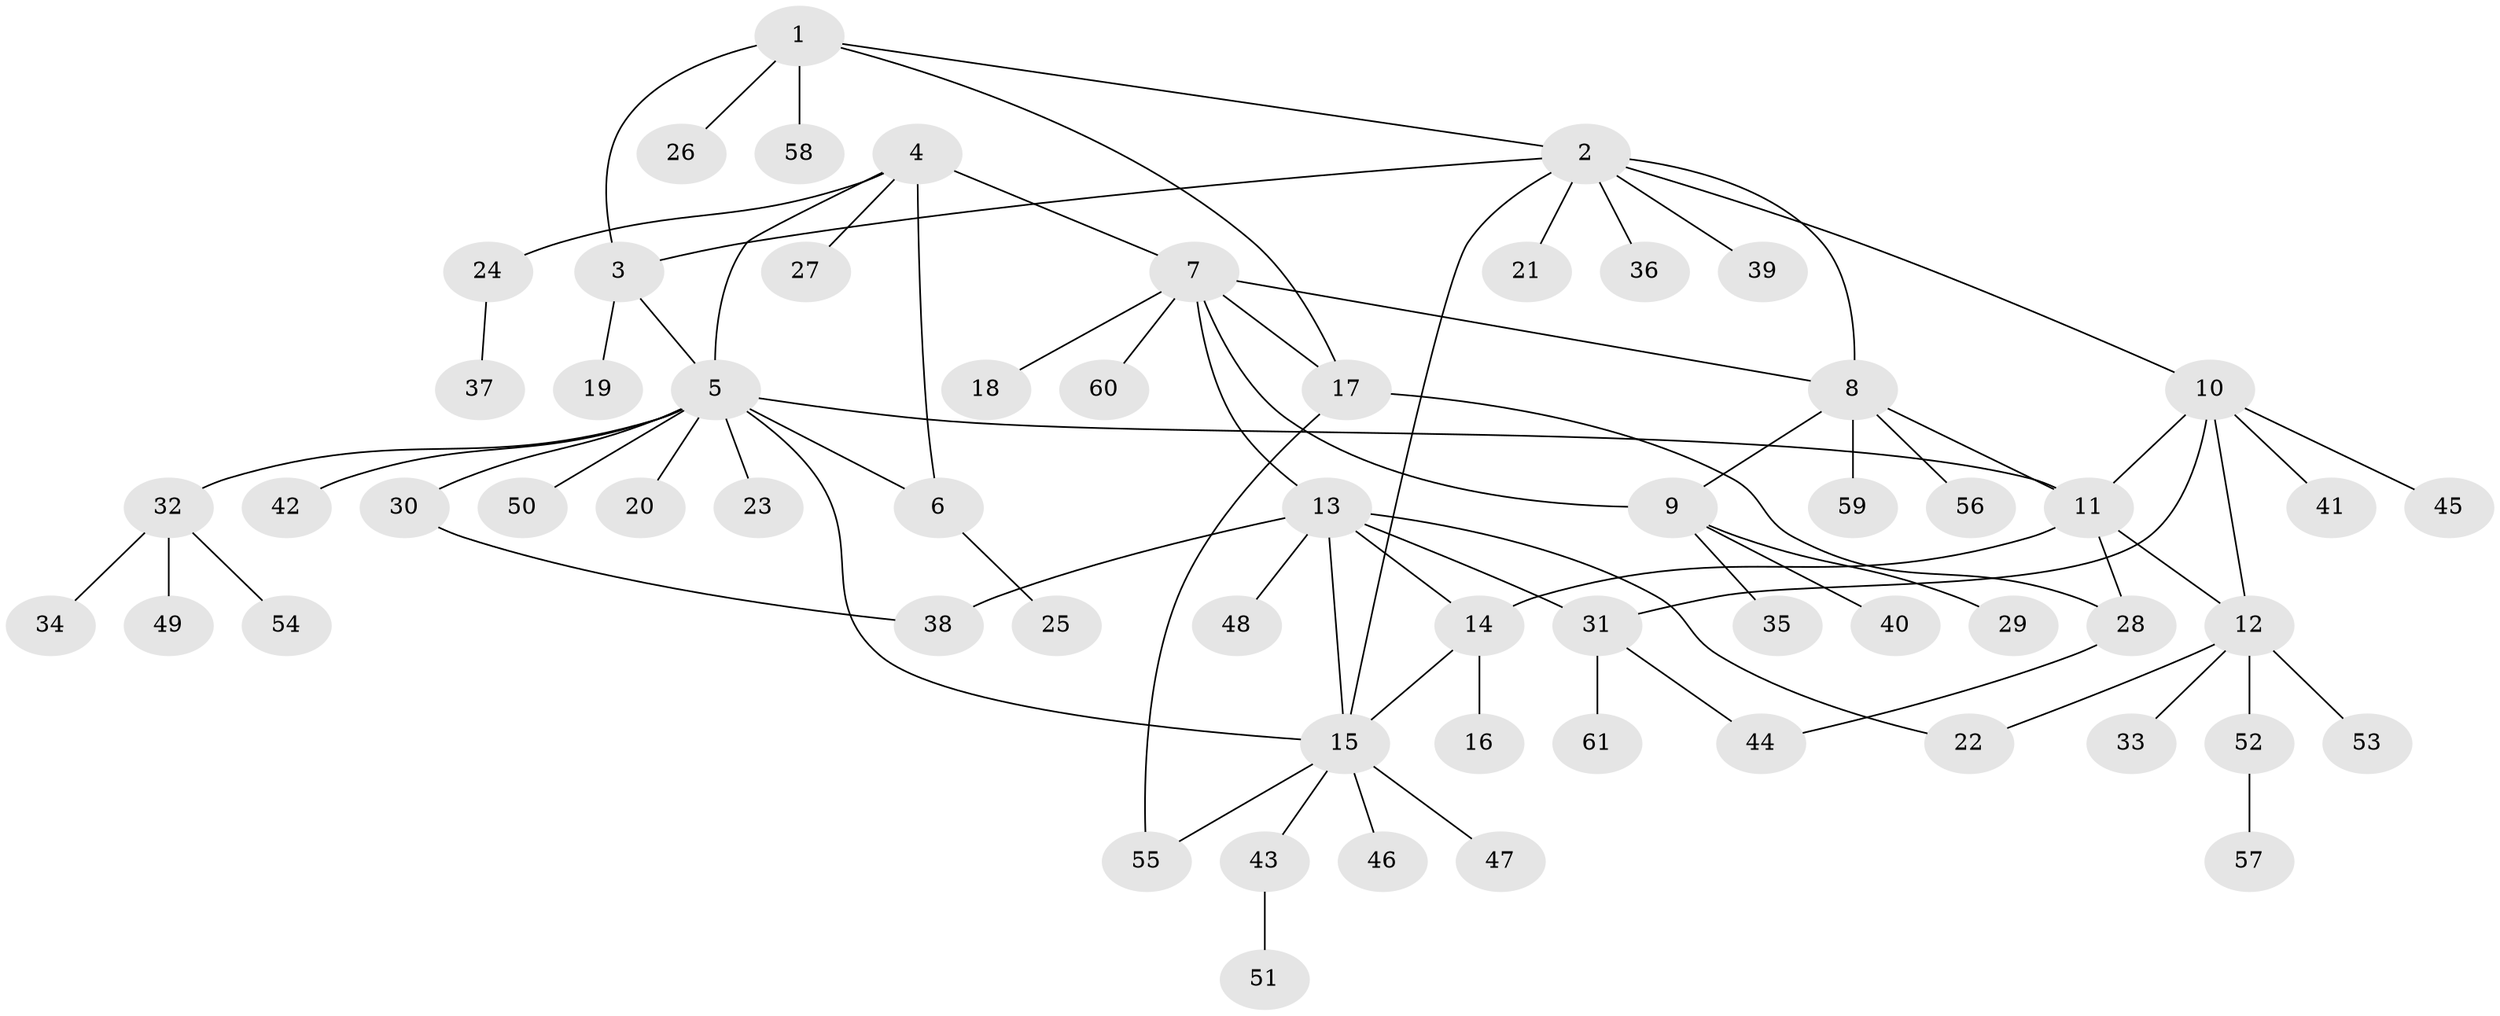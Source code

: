 // coarse degree distribution, {10: 0.0425531914893617, 11: 0.02127659574468085, 5: 0.0851063829787234, 3: 0.06382978723404255, 6: 0.0425531914893617, 4: 0.02127659574468085, 8: 0.02127659574468085, 1: 0.5957446808510638, 2: 0.10638297872340426}
// Generated by graph-tools (version 1.1) at 2025/42/03/06/25 10:42:15]
// undirected, 61 vertices, 78 edges
graph export_dot {
graph [start="1"]
  node [color=gray90,style=filled];
  1;
  2;
  3;
  4;
  5;
  6;
  7;
  8;
  9;
  10;
  11;
  12;
  13;
  14;
  15;
  16;
  17;
  18;
  19;
  20;
  21;
  22;
  23;
  24;
  25;
  26;
  27;
  28;
  29;
  30;
  31;
  32;
  33;
  34;
  35;
  36;
  37;
  38;
  39;
  40;
  41;
  42;
  43;
  44;
  45;
  46;
  47;
  48;
  49;
  50;
  51;
  52;
  53;
  54;
  55;
  56;
  57;
  58;
  59;
  60;
  61;
  1 -- 2;
  1 -- 3;
  1 -- 17;
  1 -- 26;
  1 -- 58;
  2 -- 3;
  2 -- 8;
  2 -- 10;
  2 -- 15;
  2 -- 21;
  2 -- 36;
  2 -- 39;
  3 -- 5;
  3 -- 19;
  4 -- 5;
  4 -- 6;
  4 -- 7;
  4 -- 24;
  4 -- 27;
  5 -- 6;
  5 -- 11;
  5 -- 15;
  5 -- 20;
  5 -- 23;
  5 -- 30;
  5 -- 32;
  5 -- 42;
  5 -- 50;
  6 -- 25;
  7 -- 8;
  7 -- 9;
  7 -- 13;
  7 -- 17;
  7 -- 18;
  7 -- 60;
  8 -- 9;
  8 -- 11;
  8 -- 56;
  8 -- 59;
  9 -- 29;
  9 -- 35;
  9 -- 40;
  10 -- 11;
  10 -- 12;
  10 -- 31;
  10 -- 41;
  10 -- 45;
  11 -- 12;
  11 -- 14;
  11 -- 28;
  12 -- 22;
  12 -- 33;
  12 -- 52;
  12 -- 53;
  13 -- 14;
  13 -- 15;
  13 -- 22;
  13 -- 31;
  13 -- 38;
  13 -- 48;
  14 -- 15;
  14 -- 16;
  15 -- 43;
  15 -- 46;
  15 -- 47;
  15 -- 55;
  17 -- 28;
  17 -- 55;
  24 -- 37;
  28 -- 44;
  30 -- 38;
  31 -- 44;
  31 -- 61;
  32 -- 34;
  32 -- 49;
  32 -- 54;
  43 -- 51;
  52 -- 57;
}
